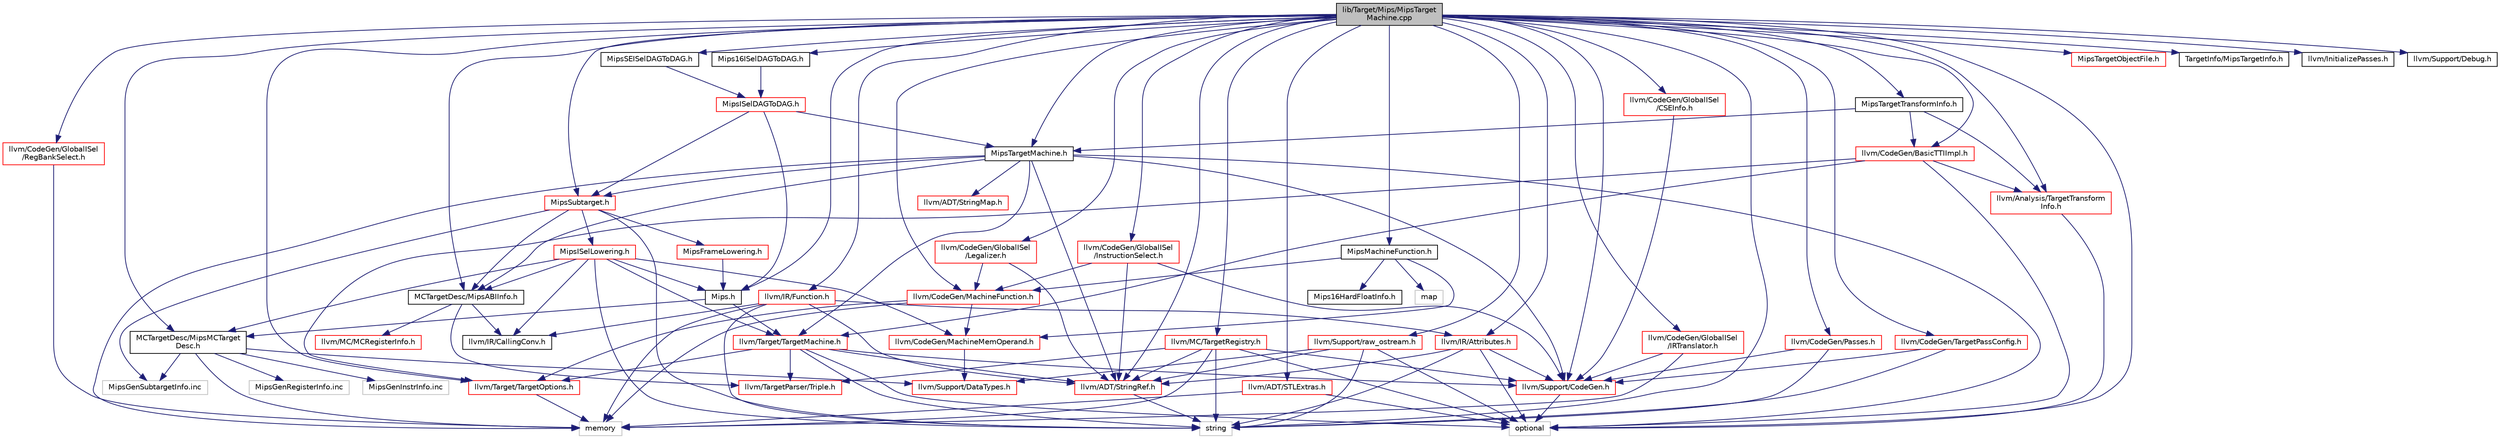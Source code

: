 digraph "lib/Target/Mips/MipsTargetMachine.cpp"
{
 // LATEX_PDF_SIZE
  bgcolor="transparent";
  edge [fontname="Helvetica",fontsize="10",labelfontname="Helvetica",labelfontsize="10"];
  node [fontname="Helvetica",fontsize="10",shape=record];
  Node1 [label="lib/Target/Mips/MipsTarget\lMachine.cpp",height=0.2,width=0.4,color="black", fillcolor="grey75", style="filled", fontcolor="black",tooltip=" "];
  Node1 -> Node2 [color="midnightblue",fontsize="10",style="solid",fontname="Helvetica"];
  Node2 [label="MipsTargetMachine.h",height=0.2,width=0.4,color="black",URL="$MipsTargetMachine_8h.html",tooltip=" "];
  Node2 -> Node3 [color="midnightblue",fontsize="10",style="solid",fontname="Helvetica"];
  Node3 [label="MCTargetDesc/MipsABIInfo.h",height=0.2,width=0.4,color="black",URL="$MipsABIInfo_8h.html",tooltip=" "];
  Node3 -> Node4 [color="midnightblue",fontsize="10",style="solid",fontname="Helvetica"];
  Node4 [label="llvm/IR/CallingConv.h",height=0.2,width=0.4,color="black",URL="$CallingConv_8h.html",tooltip=" "];
  Node3 -> Node5 [color="midnightblue",fontsize="10",style="solid",fontname="Helvetica"];
  Node5 [label="llvm/MC/MCRegisterInfo.h",height=0.2,width=0.4,color="red",URL="$MCRegisterInfo_8h.html",tooltip=" "];
  Node3 -> Node67 [color="midnightblue",fontsize="10",style="solid",fontname="Helvetica"];
  Node67 [label="llvm/TargetParser/Triple.h",height=0.2,width=0.4,color="red",URL="$Triple_8h.html",tooltip=" "];
  Node2 -> Node71 [color="midnightblue",fontsize="10",style="solid",fontname="Helvetica"];
  Node71 [label="MipsSubtarget.h",height=0.2,width=0.4,color="red",URL="$MipsSubtarget_8h.html",tooltip=" "];
  Node71 -> Node3 [color="midnightblue",fontsize="10",style="solid",fontname="Helvetica"];
  Node71 -> Node72 [color="midnightblue",fontsize="10",style="solid",fontname="Helvetica"];
  Node72 [label="MipsFrameLowering.h",height=0.2,width=0.4,color="red",URL="$MipsFrameLowering_8h.html",tooltip=" "];
  Node72 -> Node73 [color="midnightblue",fontsize="10",style="solid",fontname="Helvetica"];
  Node73 [label="Mips.h",height=0.2,width=0.4,color="black",URL="$Mips_8h.html",tooltip=" "];
  Node73 -> Node74 [color="midnightblue",fontsize="10",style="solid",fontname="Helvetica"];
  Node74 [label="MCTargetDesc/MipsMCTarget\lDesc.h",height=0.2,width=0.4,color="black",URL="$MipsMCTargetDesc_8h.html",tooltip=" "];
  Node74 -> Node31 [color="midnightblue",fontsize="10",style="solid",fontname="Helvetica"];
  Node31 [label="llvm/Support/DataTypes.h",height=0.2,width=0.4,color="red",URL="$Support_2DataTypes_8h.html",tooltip=" "];
  Node74 -> Node53 [color="midnightblue",fontsize="10",style="solid",fontname="Helvetica"];
  Node53 [label="memory",height=0.2,width=0.4,color="grey75",tooltip=" "];
  Node74 -> Node75 [color="midnightblue",fontsize="10",style="solid",fontname="Helvetica"];
  Node75 [label="MipsGenRegisterInfo.inc",height=0.2,width=0.4,color="grey75",tooltip=" "];
  Node74 -> Node76 [color="midnightblue",fontsize="10",style="solid",fontname="Helvetica"];
  Node76 [label="MipsGenInstrInfo.inc",height=0.2,width=0.4,color="grey75",tooltip=" "];
  Node74 -> Node77 [color="midnightblue",fontsize="10",style="solid",fontname="Helvetica"];
  Node77 [label="MipsGenSubtargetInfo.inc",height=0.2,width=0.4,color="grey75",tooltip=" "];
  Node73 -> Node78 [color="midnightblue",fontsize="10",style="solid",fontname="Helvetica"];
  Node78 [label="llvm/Target/TargetMachine.h",height=0.2,width=0.4,color="red",URL="$Target_2TargetMachine_8h.html",tooltip=" "];
  Node78 -> Node60 [color="midnightblue",fontsize="10",style="solid",fontname="Helvetica"];
  Node60 [label="llvm/ADT/StringRef.h",height=0.2,width=0.4,color="red",URL="$StringRef_8h.html",tooltip=" "];
  Node60 -> Node50 [color="midnightblue",fontsize="10",style="solid",fontname="Helvetica"];
  Node50 [label="string",height=0.2,width=0.4,color="grey75",tooltip=" "];
  Node78 -> Node104 [color="midnightblue",fontsize="10",style="solid",fontname="Helvetica"];
  Node104 [label="llvm/Support/CodeGen.h",height=0.2,width=0.4,color="red",URL="$CodeGen_8h.html",tooltip=" "];
  Node104 -> Node49 [color="midnightblue",fontsize="10",style="solid",fontname="Helvetica"];
  Node49 [label="optional",height=0.2,width=0.4,color="grey75",tooltip=" "];
  Node78 -> Node161 [color="midnightblue",fontsize="10",style="solid",fontname="Helvetica"];
  Node161 [label="llvm/Target/TargetOptions.h",height=0.2,width=0.4,color="red",URL="$TargetOptions_8h.html",tooltip=" "];
  Node161 -> Node53 [color="midnightblue",fontsize="10",style="solid",fontname="Helvetica"];
  Node78 -> Node67 [color="midnightblue",fontsize="10",style="solid",fontname="Helvetica"];
  Node78 -> Node49 [color="midnightblue",fontsize="10",style="solid",fontname="Helvetica"];
  Node78 -> Node50 [color="midnightblue",fontsize="10",style="solid",fontname="Helvetica"];
  Node71 -> Node204 [color="midnightblue",fontsize="10",style="solid",fontname="Helvetica"];
  Node204 [label="MipsISelLowering.h",height=0.2,width=0.4,color="red",URL="$MipsISelLowering_8h.html",tooltip=" "];
  Node204 -> Node3 [color="midnightblue",fontsize="10",style="solid",fontname="Helvetica"];
  Node204 -> Node74 [color="midnightblue",fontsize="10",style="solid",fontname="Helvetica"];
  Node204 -> Node73 [color="midnightblue",fontsize="10",style="solid",fontname="Helvetica"];
  Node204 -> Node173 [color="midnightblue",fontsize="10",style="solid",fontname="Helvetica"];
  Node173 [label="llvm/CodeGen/MachineMemOperand.h",height=0.2,width=0.4,color="red",URL="$MachineMemOperand_8h.html",tooltip=" "];
  Node173 -> Node31 [color="midnightblue",fontsize="10",style="solid",fontname="Helvetica"];
  Node204 -> Node4 [color="midnightblue",fontsize="10",style="solid",fontname="Helvetica"];
  Node204 -> Node78 [color="midnightblue",fontsize="10",style="solid",fontname="Helvetica"];
  Node204 -> Node50 [color="midnightblue",fontsize="10",style="solid",fontname="Helvetica"];
  Node71 -> Node50 [color="midnightblue",fontsize="10",style="solid",fontname="Helvetica"];
  Node71 -> Node77 [color="midnightblue",fontsize="10",style="solid",fontname="Helvetica"];
  Node2 -> Node135 [color="midnightblue",fontsize="10",style="solid",fontname="Helvetica"];
  Node135 [label="llvm/ADT/StringMap.h",height=0.2,width=0.4,color="red",URL="$ADT_2StringMap_8h.html",tooltip=" "];
  Node2 -> Node60 [color="midnightblue",fontsize="10",style="solid",fontname="Helvetica"];
  Node2 -> Node104 [color="midnightblue",fontsize="10",style="solid",fontname="Helvetica"];
  Node2 -> Node78 [color="midnightblue",fontsize="10",style="solid",fontname="Helvetica"];
  Node2 -> Node53 [color="midnightblue",fontsize="10",style="solid",fontname="Helvetica"];
  Node2 -> Node49 [color="midnightblue",fontsize="10",style="solid",fontname="Helvetica"];
  Node1 -> Node3 [color="midnightblue",fontsize="10",style="solid",fontname="Helvetica"];
  Node1 -> Node74 [color="midnightblue",fontsize="10",style="solid",fontname="Helvetica"];
  Node1 -> Node73 [color="midnightblue",fontsize="10",style="solid",fontname="Helvetica"];
  Node1 -> Node291 [color="midnightblue",fontsize="10",style="solid",fontname="Helvetica"];
  Node291 [label="Mips16ISelDAGToDAG.h",height=0.2,width=0.4,color="black",URL="$Mips16ISelDAGToDAG_8h.html",tooltip=" "];
  Node291 -> Node292 [color="midnightblue",fontsize="10",style="solid",fontname="Helvetica"];
  Node292 [label="MipsISelDAGToDAG.h",height=0.2,width=0.4,color="red",URL="$MipsISelDAGToDAG_8h.html",tooltip=" "];
  Node292 -> Node73 [color="midnightblue",fontsize="10",style="solid",fontname="Helvetica"];
  Node292 -> Node71 [color="midnightblue",fontsize="10",style="solid",fontname="Helvetica"];
  Node292 -> Node2 [color="midnightblue",fontsize="10",style="solid",fontname="Helvetica"];
  Node1 -> Node295 [color="midnightblue",fontsize="10",style="solid",fontname="Helvetica"];
  Node295 [label="MipsMachineFunction.h",height=0.2,width=0.4,color="black",URL="$MipsMachineFunction_8h.html",tooltip=" "];
  Node295 -> Node296 [color="midnightblue",fontsize="10",style="solid",fontname="Helvetica"];
  Node296 [label="Mips16HardFloatInfo.h",height=0.2,width=0.4,color="black",URL="$Mips16HardFloatInfo_8h.html",tooltip=" "];
  Node295 -> Node216 [color="midnightblue",fontsize="10",style="solid",fontname="Helvetica"];
  Node216 [label="llvm/CodeGen/MachineFunction.h",height=0.2,width=0.4,color="red",URL="$MachineFunction_8h.html",tooltip=" "];
  Node216 -> Node173 [color="midnightblue",fontsize="10",style="solid",fontname="Helvetica"];
  Node216 -> Node161 [color="midnightblue",fontsize="10",style="solid",fontname="Helvetica"];
  Node216 -> Node53 [color="midnightblue",fontsize="10",style="solid",fontname="Helvetica"];
  Node295 -> Node173 [color="midnightblue",fontsize="10",style="solid",fontname="Helvetica"];
  Node295 -> Node182 [color="midnightblue",fontsize="10",style="solid",fontname="Helvetica"];
  Node182 [label="map",height=0.2,width=0.4,color="grey75",tooltip=" "];
  Node1 -> Node297 [color="midnightblue",fontsize="10",style="solid",fontname="Helvetica"];
  Node297 [label="MipsSEISelDAGToDAG.h",height=0.2,width=0.4,color="black",URL="$MipsSEISelDAGToDAG_8h.html",tooltip=" "];
  Node297 -> Node292 [color="midnightblue",fontsize="10",style="solid",fontname="Helvetica"];
  Node1 -> Node71 [color="midnightblue",fontsize="10",style="solid",fontname="Helvetica"];
  Node1 -> Node298 [color="midnightblue",fontsize="10",style="solid",fontname="Helvetica"];
  Node298 [label="MipsTargetObjectFile.h",height=0.2,width=0.4,color="red",URL="$MipsTargetObjectFile_8h.html",tooltip=" "];
  Node1 -> Node307 [color="midnightblue",fontsize="10",style="solid",fontname="Helvetica"];
  Node307 [label="MipsTargetTransformInfo.h",height=0.2,width=0.4,color="black",URL="$MipsTargetTransformInfo_8h.html",tooltip=" "];
  Node307 -> Node2 [color="midnightblue",fontsize="10",style="solid",fontname="Helvetica"];
  Node307 -> Node308 [color="midnightblue",fontsize="10",style="solid",fontname="Helvetica"];
  Node308 [label="llvm/Analysis/TargetTransform\lInfo.h",height=0.2,width=0.4,color="red",URL="$TargetTransformInfo_8h.html",tooltip=" "];
  Node308 -> Node49 [color="midnightblue",fontsize="10",style="solid",fontname="Helvetica"];
  Node307 -> Node310 [color="midnightblue",fontsize="10",style="solid",fontname="Helvetica"];
  Node310 [label="llvm/CodeGen/BasicTTIImpl.h",height=0.2,width=0.4,color="red",URL="$BasicTTIImpl_8h.html",tooltip=" "];
  Node310 -> Node308 [color="midnightblue",fontsize="10",style="solid",fontname="Helvetica"];
  Node310 -> Node78 [color="midnightblue",fontsize="10",style="solid",fontname="Helvetica"];
  Node310 -> Node161 [color="midnightblue",fontsize="10",style="solid",fontname="Helvetica"];
  Node310 -> Node49 [color="midnightblue",fontsize="10",style="solid",fontname="Helvetica"];
  Node1 -> Node330 [color="midnightblue",fontsize="10",style="solid",fontname="Helvetica"];
  Node330 [label="TargetInfo/MipsTargetInfo.h",height=0.2,width=0.4,color="black",URL="$MipsTargetInfo_8h.html",tooltip=" "];
  Node1 -> Node54 [color="midnightblue",fontsize="10",style="solid",fontname="Helvetica"];
  Node54 [label="llvm/ADT/STLExtras.h",height=0.2,width=0.4,color="red",URL="$STLExtras_8h.html",tooltip=" "];
  Node54 -> Node53 [color="midnightblue",fontsize="10",style="solid",fontname="Helvetica"];
  Node54 -> Node49 [color="midnightblue",fontsize="10",style="solid",fontname="Helvetica"];
  Node1 -> Node60 [color="midnightblue",fontsize="10",style="solid",fontname="Helvetica"];
  Node1 -> Node308 [color="midnightblue",fontsize="10",style="solid",fontname="Helvetica"];
  Node1 -> Node310 [color="midnightblue",fontsize="10",style="solid",fontname="Helvetica"];
  Node1 -> Node331 [color="midnightblue",fontsize="10",style="solid",fontname="Helvetica"];
  Node331 [label="llvm/CodeGen/GlobalISel\l/CSEInfo.h",height=0.2,width=0.4,color="red",URL="$CSEInfo_8h.html",tooltip=" "];
  Node331 -> Node104 [color="midnightblue",fontsize="10",style="solid",fontname="Helvetica"];
  Node1 -> Node334 [color="midnightblue",fontsize="10",style="solid",fontname="Helvetica"];
  Node334 [label="llvm/CodeGen/GlobalISel\l/IRTranslator.h",height=0.2,width=0.4,color="red",URL="$IRTranslator_8h.html",tooltip=" "];
  Node334 -> Node104 [color="midnightblue",fontsize="10",style="solid",fontname="Helvetica"];
  Node334 -> Node53 [color="midnightblue",fontsize="10",style="solid",fontname="Helvetica"];
  Node1 -> Node341 [color="midnightblue",fontsize="10",style="solid",fontname="Helvetica"];
  Node341 [label="llvm/CodeGen/GlobalISel\l/InstructionSelect.h",height=0.2,width=0.4,color="red",URL="$InstructionSelect_8h.html",tooltip=" "];
  Node341 -> Node60 [color="midnightblue",fontsize="10",style="solid",fontname="Helvetica"];
  Node341 -> Node216 [color="midnightblue",fontsize="10",style="solid",fontname="Helvetica"];
  Node341 -> Node104 [color="midnightblue",fontsize="10",style="solid",fontname="Helvetica"];
  Node1 -> Node342 [color="midnightblue",fontsize="10",style="solid",fontname="Helvetica"];
  Node342 [label="llvm/CodeGen/GlobalISel\l/Legalizer.h",height=0.2,width=0.4,color="red",URL="$Legalizer_8h.html",tooltip=" "];
  Node342 -> Node60 [color="midnightblue",fontsize="10",style="solid",fontname="Helvetica"];
  Node342 -> Node216 [color="midnightblue",fontsize="10",style="solid",fontname="Helvetica"];
  Node1 -> Node343 [color="midnightblue",fontsize="10",style="solid",fontname="Helvetica"];
  Node343 [label="llvm/CodeGen/GlobalISel\l/RegBankSelect.h",height=0.2,width=0.4,color="red",URL="$RegBankSelect_8h.html",tooltip=" "];
  Node343 -> Node53 [color="midnightblue",fontsize="10",style="solid",fontname="Helvetica"];
  Node1 -> Node216 [color="midnightblue",fontsize="10",style="solid",fontname="Helvetica"];
  Node1 -> Node265 [color="midnightblue",fontsize="10",style="solid",fontname="Helvetica"];
  Node265 [label="llvm/CodeGen/Passes.h",height=0.2,width=0.4,color="red",URL="$CodeGen_2Passes_8h.html",tooltip=" "];
  Node265 -> Node104 [color="midnightblue",fontsize="10",style="solid",fontname="Helvetica"];
  Node265 -> Node50 [color="midnightblue",fontsize="10",style="solid",fontname="Helvetica"];
  Node1 -> Node345 [color="midnightblue",fontsize="10",style="solid",fontname="Helvetica"];
  Node345 [label="llvm/CodeGen/TargetPassConfig.h",height=0.2,width=0.4,color="red",URL="$TargetPassConfig_8h.html",tooltip=" "];
  Node345 -> Node104 [color="midnightblue",fontsize="10",style="solid",fontname="Helvetica"];
  Node345 -> Node50 [color="midnightblue",fontsize="10",style="solid",fontname="Helvetica"];
  Node1 -> Node101 [color="midnightblue",fontsize="10",style="solid",fontname="Helvetica"];
  Node101 [label="llvm/IR/Attributes.h",height=0.2,width=0.4,color="red",URL="$Attributes_8h.html",tooltip=" "];
  Node101 -> Node60 [color="midnightblue",fontsize="10",style="solid",fontname="Helvetica"];
  Node101 -> Node104 [color="midnightblue",fontsize="10",style="solid",fontname="Helvetica"];
  Node101 -> Node49 [color="midnightblue",fontsize="10",style="solid",fontname="Helvetica"];
  Node101 -> Node50 [color="midnightblue",fontsize="10",style="solid",fontname="Helvetica"];
  Node1 -> Node95 [color="midnightblue",fontsize="10",style="solid",fontname="Helvetica"];
  Node95 [label="llvm/IR/Function.h",height=0.2,width=0.4,color="red",URL="$Function_8h.html",tooltip=" "];
  Node95 -> Node60 [color="midnightblue",fontsize="10",style="solid",fontname="Helvetica"];
  Node95 -> Node101 [color="midnightblue",fontsize="10",style="solid",fontname="Helvetica"];
  Node95 -> Node4 [color="midnightblue",fontsize="10",style="solid",fontname="Helvetica"];
  Node95 -> Node53 [color="midnightblue",fontsize="10",style="solid",fontname="Helvetica"];
  Node95 -> Node50 [color="midnightblue",fontsize="10",style="solid",fontname="Helvetica"];
  Node1 -> Node346 [color="midnightblue",fontsize="10",style="solid",fontname="Helvetica"];
  Node346 [label="llvm/InitializePasses.h",height=0.2,width=0.4,color="black",URL="$InitializePasses_8h.html",tooltip=" "];
  Node1 -> Node347 [color="midnightblue",fontsize="10",style="solid",fontname="Helvetica"];
  Node347 [label="llvm/MC/TargetRegistry.h",height=0.2,width=0.4,color="red",URL="$TargetRegistry_8h.html",tooltip=" "];
  Node347 -> Node60 [color="midnightblue",fontsize="10",style="solid",fontname="Helvetica"];
  Node347 -> Node104 [color="midnightblue",fontsize="10",style="solid",fontname="Helvetica"];
  Node347 -> Node67 [color="midnightblue",fontsize="10",style="solid",fontname="Helvetica"];
  Node347 -> Node53 [color="midnightblue",fontsize="10",style="solid",fontname="Helvetica"];
  Node347 -> Node49 [color="midnightblue",fontsize="10",style="solid",fontname="Helvetica"];
  Node347 -> Node50 [color="midnightblue",fontsize="10",style="solid",fontname="Helvetica"];
  Node1 -> Node104 [color="midnightblue",fontsize="10",style="solid",fontname="Helvetica"];
  Node1 -> Node152 [color="midnightblue",fontsize="10",style="solid",fontname="Helvetica"];
  Node152 [label="llvm/Support/Debug.h",height=0.2,width=0.4,color="black",URL="$Debug_8h.html",tooltip=" "];
  Node1 -> Node64 [color="midnightblue",fontsize="10",style="solid",fontname="Helvetica"];
  Node64 [label="llvm/Support/raw_ostream.h",height=0.2,width=0.4,color="red",URL="$raw__ostream_8h.html",tooltip=" "];
  Node64 -> Node60 [color="midnightblue",fontsize="10",style="solid",fontname="Helvetica"];
  Node64 -> Node31 [color="midnightblue",fontsize="10",style="solid",fontname="Helvetica"];
  Node64 -> Node49 [color="midnightblue",fontsize="10",style="solid",fontname="Helvetica"];
  Node64 -> Node50 [color="midnightblue",fontsize="10",style="solid",fontname="Helvetica"];
  Node1 -> Node161 [color="midnightblue",fontsize="10",style="solid",fontname="Helvetica"];
  Node1 -> Node49 [color="midnightblue",fontsize="10",style="solid",fontname="Helvetica"];
  Node1 -> Node50 [color="midnightblue",fontsize="10",style="solid",fontname="Helvetica"];
}
